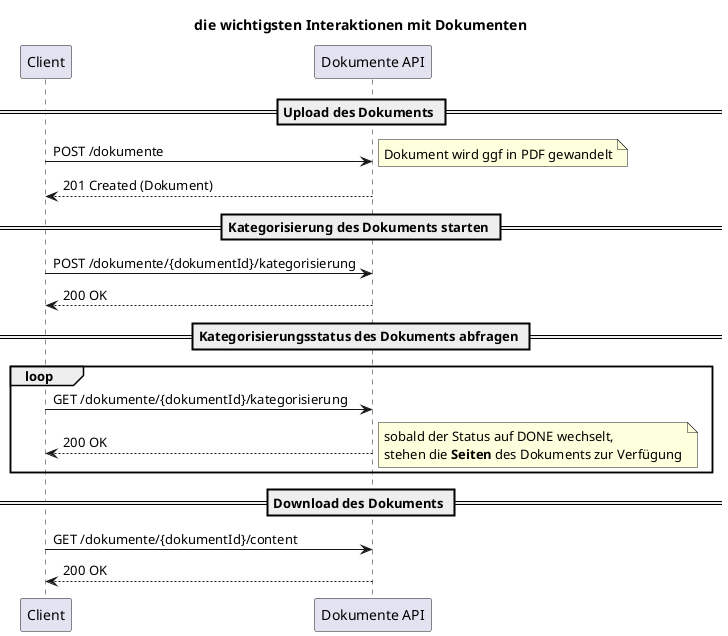 @startuml
title die wichtigsten Interaktionen mit Dokumenten

participant Client as c
participant "Dokumente API" as api

== Upload des Dokuments ==
c -> api: POST /dokumente
note right: Dokument wird ggf in PDF gewandelt
api --> c: 201 Created (Dokument)

== Kategorisierung des Dokuments starten ==
c -> api: POST /dokumente/{dokumentId}/kategorisierung
api --> c: 200 OK

== Kategorisierungsstatus des Dokuments abfragen ==
loop
c -> api: GET /dokumente/{dokumentId}/kategorisierung
api --> c: 200 OK
note right
   sobald der Status auf DONE wechselt,
   stehen die **Seiten** des Dokuments zur Verfügung
end note
end

== Download des Dokuments ==
c -> api: GET /dokumente/{dokumentId}/content
api --> c: 200 OK

@enduml
